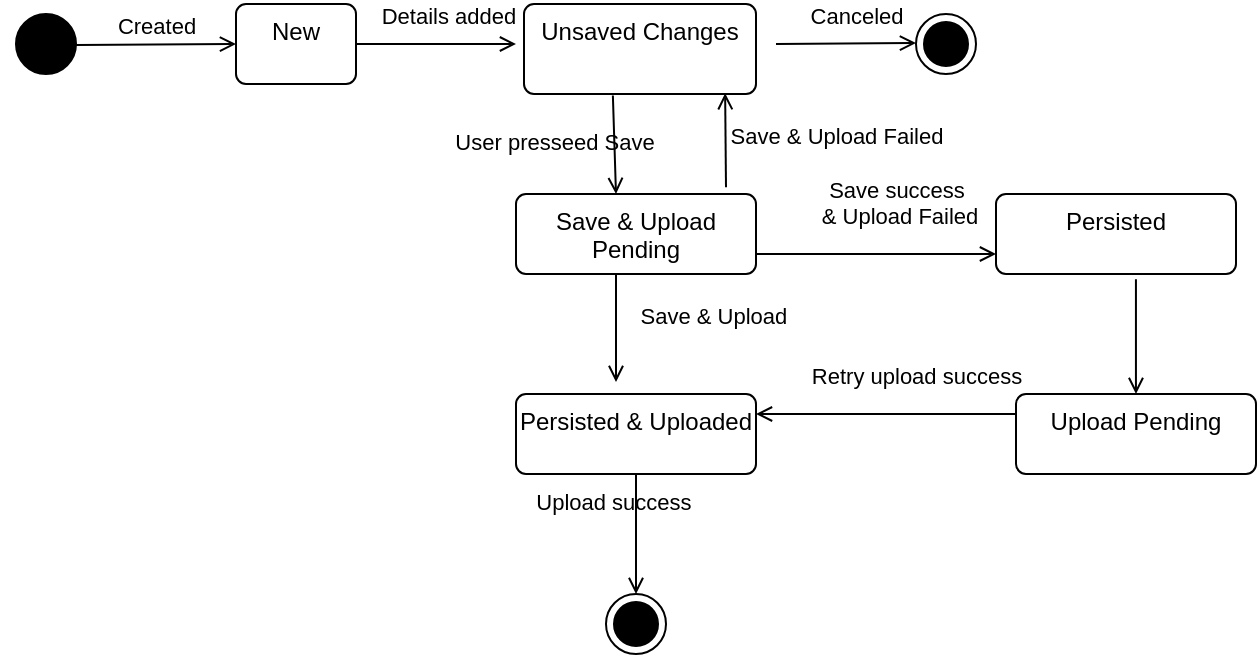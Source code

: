 <mxfile version="26.1.1">
  <diagram name="Page-1" id="ky9Qh9SrCAVCniI_nLZy">
    <mxGraphModel dx="889" dy="575" grid="1" gridSize="10" guides="1" tooltips="1" connect="1" arrows="1" fold="1" page="1" pageScale="1" pageWidth="827" pageHeight="1169" math="0" shadow="0">
      <root>
        <mxCell id="0" />
        <mxCell id="1" parent="0" />
        <mxCell id="VLy9x3jQh4VgivJ9PlPi-2" value="New" style="html=1;align=center;verticalAlign=top;rounded=1;absoluteArcSize=1;arcSize=10;dashed=0;whiteSpace=wrap;" vertex="1" parent="1">
          <mxGeometry x="210" y="85" width="60" height="40" as="geometry" />
        </mxCell>
        <mxCell id="VLy9x3jQh4VgivJ9PlPi-3" value="Unsaved Changes" style="html=1;align=center;verticalAlign=top;rounded=1;absoluteArcSize=1;arcSize=10;dashed=0;whiteSpace=wrap;" vertex="1" parent="1">
          <mxGeometry x="354" y="85" width="116" height="45" as="geometry" />
        </mxCell>
        <mxCell id="VLy9x3jQh4VgivJ9PlPi-4" value="" style="ellipse;html=1;shape=endState;fillColor=strokeColor;" vertex="1" parent="1">
          <mxGeometry x="550" y="90" width="30" height="30" as="geometry" />
        </mxCell>
        <mxCell id="VLy9x3jQh4VgivJ9PlPi-5" value="Created" style="endArrow=open;html=1;rounded=0;align=center;verticalAlign=bottom;endFill=0;labelBackgroundColor=none;entryX=0;entryY=0.5;entryDx=0;entryDy=0;" edge="1" parent="1" source="VLy9x3jQh4VgivJ9PlPi-1" target="VLy9x3jQh4VgivJ9PlPi-2">
          <mxGeometry relative="1" as="geometry">
            <mxPoint x="110" y="104.5" as="sourcePoint" />
            <mxPoint x="190" y="104.5" as="targetPoint" />
          </mxGeometry>
        </mxCell>
        <mxCell id="VLy9x3jQh4VgivJ9PlPi-8" value="Details added" style="endArrow=open;html=1;rounded=0;align=center;verticalAlign=bottom;endFill=0;labelBackgroundColor=none;" edge="1" parent="1">
          <mxGeometry x="0.143" y="5" relative="1" as="geometry">
            <mxPoint x="270" y="105" as="sourcePoint" />
            <mxPoint x="350" y="105" as="targetPoint" />
            <mxPoint as="offset" />
          </mxGeometry>
        </mxCell>
        <mxCell id="VLy9x3jQh4VgivJ9PlPi-9" value="" style="resizable=0;html=1;align=center;verticalAlign=top;labelBackgroundColor=none;" connectable="0" vertex="1" parent="VLy9x3jQh4VgivJ9PlPi-8">
          <mxGeometry relative="1" as="geometry" />
        </mxCell>
        <mxCell id="VLy9x3jQh4VgivJ9PlPi-10" value="Canceled" style="endArrow=open;html=1;rounded=0;align=center;verticalAlign=bottom;endFill=0;labelBackgroundColor=none;" edge="1" parent="1">
          <mxGeometry x="0.143" y="5" relative="1" as="geometry">
            <mxPoint x="480" y="105" as="sourcePoint" />
            <mxPoint x="550" y="104.5" as="targetPoint" />
            <mxPoint as="offset" />
          </mxGeometry>
        </mxCell>
        <mxCell id="VLy9x3jQh4VgivJ9PlPi-11" value="" style="resizable=0;html=1;align=center;verticalAlign=top;labelBackgroundColor=none;" connectable="0" vertex="1" parent="VLy9x3jQh4VgivJ9PlPi-10">
          <mxGeometry relative="1" as="geometry" />
        </mxCell>
        <mxCell id="VLy9x3jQh4VgivJ9PlPi-12" value="User presseed Save" style="endArrow=open;html=1;rounded=0;align=center;verticalAlign=bottom;endFill=0;labelBackgroundColor=none;exitX=0.383;exitY=1.016;exitDx=0;exitDy=0;exitPerimeter=0;" edge="1" parent="1" source="VLy9x3jQh4VgivJ9PlPi-3">
          <mxGeometry x="0.263" y="-30" relative="1" as="geometry">
            <mxPoint x="390" y="180.5" as="sourcePoint" />
            <mxPoint x="400" y="180" as="targetPoint" />
            <mxPoint as="offset" />
          </mxGeometry>
        </mxCell>
        <mxCell id="VLy9x3jQh4VgivJ9PlPi-13" value="" style="resizable=0;html=1;align=center;verticalAlign=top;labelBackgroundColor=none;" connectable="0" vertex="1" parent="VLy9x3jQh4VgivJ9PlPi-12">
          <mxGeometry relative="1" as="geometry" />
        </mxCell>
        <mxCell id="VLy9x3jQh4VgivJ9PlPi-14" value="Persisted &amp;amp; Uploaded" style="html=1;align=center;verticalAlign=top;rounded=1;absoluteArcSize=1;arcSize=10;dashed=0;whiteSpace=wrap;" vertex="1" parent="1">
          <mxGeometry x="350" y="280" width="120" height="40" as="geometry" />
        </mxCell>
        <mxCell id="VLy9x3jQh4VgivJ9PlPi-15" value="Save &amp;amp; Upload Pending" style="html=1;align=center;verticalAlign=top;rounded=1;absoluteArcSize=1;arcSize=10;dashed=0;whiteSpace=wrap;" vertex="1" parent="1">
          <mxGeometry x="350" y="180" width="120" height="40" as="geometry" />
        </mxCell>
        <mxCell id="VLy9x3jQh4VgivJ9PlPi-16" value="Save &amp;amp; Upload&amp;nbsp;" style="endArrow=open;html=1;rounded=0;align=center;verticalAlign=bottom;endFill=0;labelBackgroundColor=none;exitX=0.383;exitY=1.016;exitDx=0;exitDy=0;exitPerimeter=0;" edge="1" parent="1">
          <mxGeometry x="0.111" y="50" relative="1" as="geometry">
            <mxPoint x="400" y="220" as="sourcePoint" />
            <mxPoint x="400" y="274" as="targetPoint" />
            <mxPoint as="offset" />
          </mxGeometry>
        </mxCell>
        <mxCell id="VLy9x3jQh4VgivJ9PlPi-17" value="" style="resizable=0;html=1;align=center;verticalAlign=top;labelBackgroundColor=none;" connectable="0" vertex="1" parent="VLy9x3jQh4VgivJ9PlPi-16">
          <mxGeometry relative="1" as="geometry" />
        </mxCell>
        <mxCell id="VLy9x3jQh4VgivJ9PlPi-18" value="Save &amp;amp; Upload Failed" style="endArrow=open;html=1;rounded=0;align=center;verticalAlign=bottom;endFill=0;labelBackgroundColor=none;entryX=0.867;entryY=0.991;entryDx=0;entryDy=0;entryPerimeter=0;exitX=0.875;exitY=-0.084;exitDx=0;exitDy=0;exitPerimeter=0;" edge="1" parent="1" source="VLy9x3jQh4VgivJ9PlPi-15" target="VLy9x3jQh4VgivJ9PlPi-3">
          <mxGeometry x="-0.314" y="-55" relative="1" as="geometry">
            <mxPoint x="460" y="170" as="sourcePoint" />
            <mxPoint x="560" y="114.5" as="targetPoint" />
            <mxPoint as="offset" />
          </mxGeometry>
        </mxCell>
        <mxCell id="VLy9x3jQh4VgivJ9PlPi-19" value="" style="resizable=0;html=1;align=center;verticalAlign=top;labelBackgroundColor=none;" connectable="0" vertex="1" parent="VLy9x3jQh4VgivJ9PlPi-18">
          <mxGeometry relative="1" as="geometry" />
        </mxCell>
        <mxCell id="VLy9x3jQh4VgivJ9PlPi-20" value="Persisted" style="html=1;align=center;verticalAlign=top;rounded=1;absoluteArcSize=1;arcSize=10;dashed=0;whiteSpace=wrap;" vertex="1" parent="1">
          <mxGeometry x="590" y="180" width="120" height="40" as="geometry" />
        </mxCell>
        <mxCell id="VLy9x3jQh4VgivJ9PlPi-21" value="Save success&lt;div&gt;&amp;nbsp;&amp;amp; Upload Failed&lt;/div&gt;" style="endArrow=open;html=1;rounded=0;align=center;verticalAlign=bottom;endFill=0;labelBackgroundColor=none;exitX=1;exitY=0.75;exitDx=0;exitDy=0;entryX=0;entryY=0.75;entryDx=0;entryDy=0;" edge="1" parent="1" source="VLy9x3jQh4VgivJ9PlPi-15" target="VLy9x3jQh4VgivJ9PlPi-20">
          <mxGeometry x="0.167" y="10" relative="1" as="geometry">
            <mxPoint x="564.5" y="226" as="sourcePoint" />
            <mxPoint x="564.5" y="280" as="targetPoint" />
            <mxPoint as="offset" />
          </mxGeometry>
        </mxCell>
        <mxCell id="VLy9x3jQh4VgivJ9PlPi-22" value="" style="resizable=0;html=1;align=center;verticalAlign=top;labelBackgroundColor=none;" connectable="0" vertex="1" parent="VLy9x3jQh4VgivJ9PlPi-21">
          <mxGeometry relative="1" as="geometry" />
        </mxCell>
        <mxCell id="VLy9x3jQh4VgivJ9PlPi-26" value="Retry upload success" style="endArrow=open;html=1;rounded=0;align=center;verticalAlign=bottom;endFill=0;labelBackgroundColor=none;entryX=1;entryY=0.25;entryDx=0;entryDy=0;" edge="1" parent="1" target="VLy9x3jQh4VgivJ9PlPi-14">
          <mxGeometry x="-0.231" y="-10" relative="1" as="geometry">
            <mxPoint x="600" y="290" as="sourcePoint" />
            <mxPoint x="410" y="284" as="targetPoint" />
            <mxPoint as="offset" />
          </mxGeometry>
        </mxCell>
        <mxCell id="VLy9x3jQh4VgivJ9PlPi-27" value="" style="resizable=0;html=1;align=center;verticalAlign=top;labelBackgroundColor=none;" connectable="0" vertex="1" parent="VLy9x3jQh4VgivJ9PlPi-26">
          <mxGeometry relative="1" as="geometry" />
        </mxCell>
        <mxCell id="VLy9x3jQh4VgivJ9PlPi-28" value="" style="endArrow=open;html=1;rounded=0;align=center;verticalAlign=bottom;endFill=0;labelBackgroundColor=none;exitX=0.583;exitY=1.066;exitDx=0;exitDy=0;exitPerimeter=0;" edge="1" parent="1" source="VLy9x3jQh4VgivJ9PlPi-20" target="VLy9x3jQh4VgivJ9PlPi-23">
          <mxGeometry x="0.498" y="15" relative="1" as="geometry">
            <mxPoint x="590" y="223" as="sourcePoint" />
            <mxPoint x="580" y="370" as="targetPoint" />
            <mxPoint as="offset" />
          </mxGeometry>
        </mxCell>
        <mxCell id="VLy9x3jQh4VgivJ9PlPi-29" value="" style="resizable=0;html=1;align=center;verticalAlign=top;labelBackgroundColor=none;" connectable="0" vertex="1" parent="VLy9x3jQh4VgivJ9PlPi-28">
          <mxGeometry relative="1" as="geometry" />
        </mxCell>
        <mxCell id="VLy9x3jQh4VgivJ9PlPi-23" value="Upload Pending" style="html=1;align=center;verticalAlign=top;rounded=1;absoluteArcSize=1;arcSize=10;dashed=0;whiteSpace=wrap;" vertex="1" parent="1">
          <mxGeometry x="600" y="280" width="120" height="40" as="geometry" />
        </mxCell>
        <mxCell id="VLy9x3jQh4VgivJ9PlPi-30" value="" style="endArrow=open;html=1;rounded=0;align=center;verticalAlign=bottom;endFill=0;labelBackgroundColor=none;entryX=0;entryY=0.5;entryDx=0;entryDy=0;" edge="1" parent="1" target="VLy9x3jQh4VgivJ9PlPi-1">
          <mxGeometry relative="1" as="geometry">
            <mxPoint x="110" y="104.5" as="sourcePoint" />
            <mxPoint x="210" y="105" as="targetPoint" />
          </mxGeometry>
        </mxCell>
        <mxCell id="VLy9x3jQh4VgivJ9PlPi-31" value="" style="resizable=0;html=1;align=center;verticalAlign=top;labelBackgroundColor=none;" connectable="0" vertex="1" parent="VLy9x3jQh4VgivJ9PlPi-30">
          <mxGeometry relative="1" as="geometry" />
        </mxCell>
        <mxCell id="VLy9x3jQh4VgivJ9PlPi-1" value="" style="ellipse;fillColor=strokeColor;html=1;" vertex="1" parent="1">
          <mxGeometry x="100" y="90" width="30" height="30" as="geometry" />
        </mxCell>
        <mxCell id="VLy9x3jQh4VgivJ9PlPi-34" value="" style="ellipse;html=1;shape=endState;fillColor=strokeColor;" vertex="1" parent="1">
          <mxGeometry x="395" y="380" width="30" height="30" as="geometry" />
        </mxCell>
        <mxCell id="VLy9x3jQh4VgivJ9PlPi-37" value="Upload success&amp;nbsp;" style="endArrow=open;html=1;rounded=0;align=center;verticalAlign=bottom;endFill=0;labelBackgroundColor=none;entryX=0.5;entryY=0;entryDx=0;entryDy=0;exitX=0.5;exitY=1;exitDx=0;exitDy=0;" edge="1" parent="1" source="VLy9x3jQh4VgivJ9PlPi-14" target="VLy9x3jQh4VgivJ9PlPi-34">
          <mxGeometry x="-0.231" y="-10" relative="1" as="geometry">
            <mxPoint x="610" y="300" as="sourcePoint" />
            <mxPoint x="480" y="300" as="targetPoint" />
            <mxPoint as="offset" />
          </mxGeometry>
        </mxCell>
        <mxCell id="VLy9x3jQh4VgivJ9PlPi-38" value="" style="resizable=0;html=1;align=center;verticalAlign=top;labelBackgroundColor=none;" connectable="0" vertex="1" parent="VLy9x3jQh4VgivJ9PlPi-37">
          <mxGeometry relative="1" as="geometry" />
        </mxCell>
      </root>
    </mxGraphModel>
  </diagram>
</mxfile>
